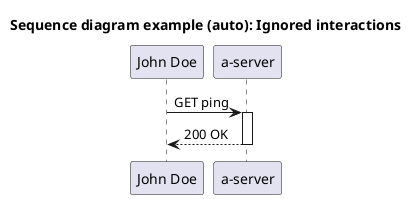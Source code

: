 @startuml
title Sequence diagram example (auto): Ignored interactions
participant "John Doe"
participant "a-server"
"John Doe" -> "a-server": GET ping 
activate "a-server"

"a-server" --> "John Doe": 200 OK
deactivate "a-server"
    @enduml